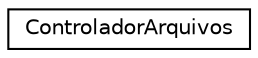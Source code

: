 digraph "Graphical Class Hierarchy"
{
  edge [fontname="Helvetica",fontsize="10",labelfontname="Helvetica",labelfontsize="10"];
  node [fontname="Helvetica",fontsize="10",shape=record];
  rankdir="LR";
  Node1 [label="ControladorArquivos",height=0.2,width=0.4,color="black", fillcolor="white", style="filled",URL="$class_controlador_arquivos.html"];
}
